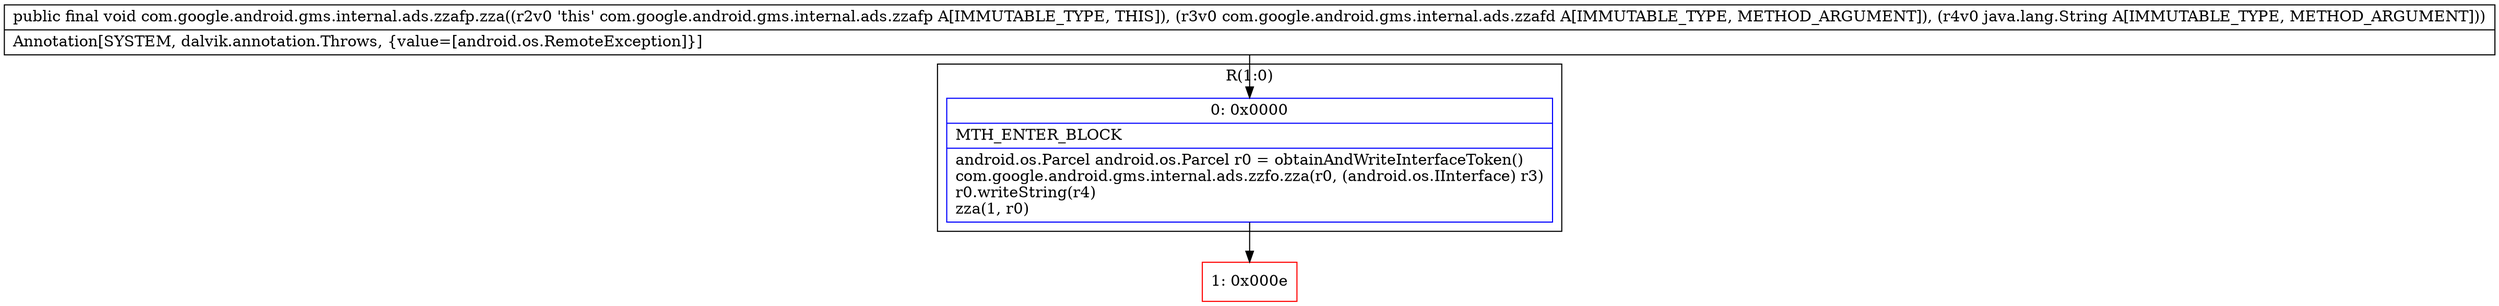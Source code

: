 digraph "CFG forcom.google.android.gms.internal.ads.zzafp.zza(Lcom\/google\/android\/gms\/internal\/ads\/zzafd;Ljava\/lang\/String;)V" {
subgraph cluster_Region_260845950 {
label = "R(1:0)";
node [shape=record,color=blue];
Node_0 [shape=record,label="{0\:\ 0x0000|MTH_ENTER_BLOCK\l|android.os.Parcel android.os.Parcel r0 = obtainAndWriteInterfaceToken()\lcom.google.android.gms.internal.ads.zzfo.zza(r0, (android.os.IInterface) r3)\lr0.writeString(r4)\lzza(1, r0)\l}"];
}
Node_1 [shape=record,color=red,label="{1\:\ 0x000e}"];
MethodNode[shape=record,label="{public final void com.google.android.gms.internal.ads.zzafp.zza((r2v0 'this' com.google.android.gms.internal.ads.zzafp A[IMMUTABLE_TYPE, THIS]), (r3v0 com.google.android.gms.internal.ads.zzafd A[IMMUTABLE_TYPE, METHOD_ARGUMENT]), (r4v0 java.lang.String A[IMMUTABLE_TYPE, METHOD_ARGUMENT]))  | Annotation[SYSTEM, dalvik.annotation.Throws, \{value=[android.os.RemoteException]\}]\l}"];
MethodNode -> Node_0;
Node_0 -> Node_1;
}

